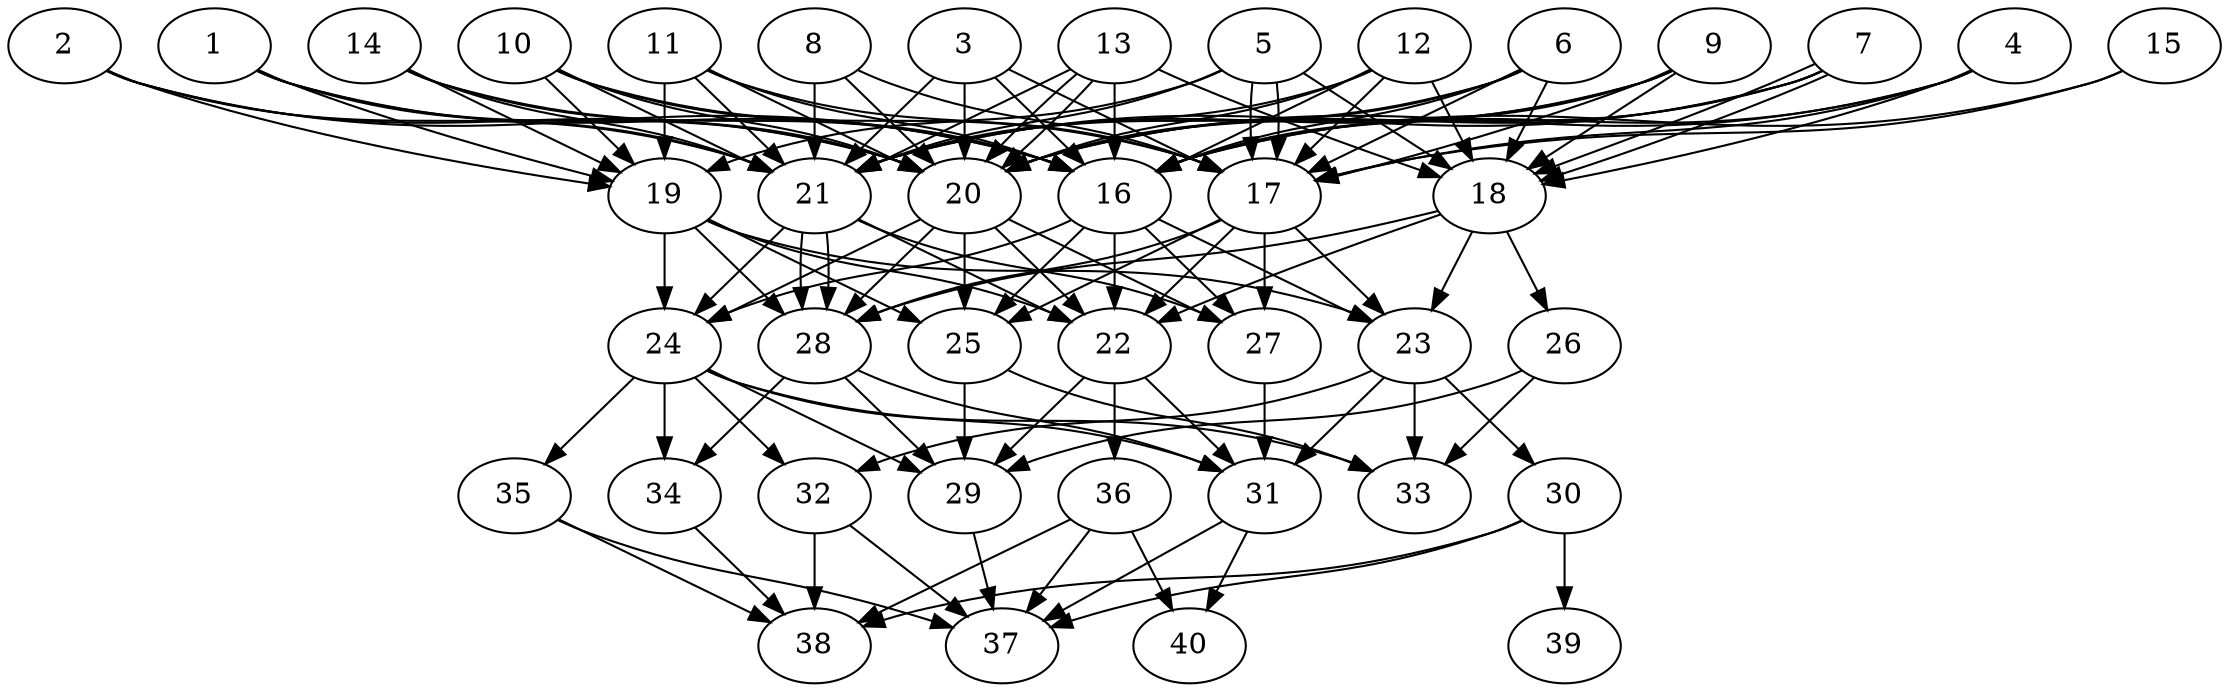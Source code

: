 // DAG automatically generated by daggen at Tue Aug  6 16:28:35 2019
// ./daggen --dot -n 40 --ccr 0.4 --fat 0.7 --regular 0.5 --density 0.9 --mindata 5242880 --maxdata 52428800 
digraph G {
  1 [size="80448000", alpha="0.10", expect_size="32179200"] 
  1 -> 16 [size ="32179200"]
  1 -> 19 [size ="32179200"]
  1 -> 20 [size ="32179200"]
  1 -> 21 [size ="32179200"]
  2 [size="109104640", alpha="0.01", expect_size="43641856"] 
  2 -> 16 [size ="43641856"]
  2 -> 19 [size ="43641856"]
  2 -> 20 [size ="43641856"]
  2 -> 21 [size ="43641856"]
  3 [size="111119360", alpha="0.17", expect_size="44447744"] 
  3 -> 16 [size ="44447744"]
  3 -> 17 [size ="44447744"]
  3 -> 20 [size ="44447744"]
  3 -> 21 [size ="44447744"]
  4 [size="77450240", alpha="0.13", expect_size="30980096"] 
  4 -> 16 [size ="30980096"]
  4 -> 17 [size ="30980096"]
  4 -> 18 [size ="30980096"]
  4 -> 20 [size ="30980096"]
  5 [size="112017920", alpha="0.12", expect_size="44807168"] 
  5 -> 17 [size ="44807168"]
  5 -> 17 [size ="44807168"]
  5 -> 18 [size ="44807168"]
  5 -> 19 [size ="44807168"]
  5 -> 21 [size ="44807168"]
  6 [size="109560320", alpha="0.18", expect_size="43824128"] 
  6 -> 16 [size ="43824128"]
  6 -> 17 [size ="43824128"]
  6 -> 18 [size ="43824128"]
  6 -> 20 [size ="43824128"]
  6 -> 21 [size ="43824128"]
  7 [size="43100160", alpha="0.16", expect_size="17240064"] 
  7 -> 16 [size ="17240064"]
  7 -> 18 [size ="17240064"]
  7 -> 18 [size ="17240064"]
  7 -> 20 [size ="17240064"]
  7 -> 21 [size ="17240064"]
  8 [size="76254720", alpha="0.14", expect_size="30501888"] 
  8 -> 17 [size ="30501888"]
  8 -> 20 [size ="30501888"]
  8 -> 21 [size ="30501888"]
  9 [size="98286080", alpha="0.08", expect_size="39314432"] 
  9 -> 16 [size ="39314432"]
  9 -> 17 [size ="39314432"]
  9 -> 18 [size ="39314432"]
  9 -> 20 [size ="39314432"]
  9 -> 21 [size ="39314432"]
  10 [size="101227520", alpha="0.12", expect_size="40491008"] 
  10 -> 16 [size ="40491008"]
  10 -> 17 [size ="40491008"]
  10 -> 19 [size ="40491008"]
  10 -> 20 [size ="40491008"]
  10 -> 21 [size ="40491008"]
  11 [size="74301440", alpha="0.08", expect_size="29720576"] 
  11 -> 16 [size ="29720576"]
  11 -> 17 [size ="29720576"]
  11 -> 19 [size ="29720576"]
  11 -> 20 [size ="29720576"]
  11 -> 21 [size ="29720576"]
  12 [size="15037440", alpha="0.12", expect_size="6014976"] 
  12 -> 16 [size ="6014976"]
  12 -> 17 [size ="6014976"]
  12 -> 18 [size ="6014976"]
  12 -> 20 [size ="6014976"]
  12 -> 21 [size ="6014976"]
  13 [size="20981760", alpha="0.15", expect_size="8392704"] 
  13 -> 16 [size ="8392704"]
  13 -> 18 [size ="8392704"]
  13 -> 20 [size ="8392704"]
  13 -> 20 [size ="8392704"]
  13 -> 21 [size ="8392704"]
  14 [size="123732480", alpha="0.19", expect_size="49492992"] 
  14 -> 16 [size ="49492992"]
  14 -> 19 [size ="49492992"]
  14 -> 20 [size ="49492992"]
  14 -> 21 [size ="49492992"]
  15 [size="84049920", alpha="0.18", expect_size="33619968"] 
  15 -> 16 [size ="33619968"]
  15 -> 17 [size ="33619968"]
  16 [size="35115520", alpha="0.10", expect_size="14046208"] 
  16 -> 22 [size ="14046208"]
  16 -> 23 [size ="14046208"]
  16 -> 24 [size ="14046208"]
  16 -> 25 [size ="14046208"]
  16 -> 27 [size ="14046208"]
  17 [size="23339520", alpha="0.11", expect_size="9335808"] 
  17 -> 22 [size ="9335808"]
  17 -> 23 [size ="9335808"]
  17 -> 25 [size ="9335808"]
  17 -> 27 [size ="9335808"]
  17 -> 28 [size ="9335808"]
  18 [size="116584960", alpha="0.19", expect_size="46633984"] 
  18 -> 22 [size ="46633984"]
  18 -> 23 [size ="46633984"]
  18 -> 26 [size ="46633984"]
  18 -> 28 [size ="46633984"]
  19 [size="82001920", alpha="0.03", expect_size="32800768"] 
  19 -> 22 [size ="32800768"]
  19 -> 23 [size ="32800768"]
  19 -> 24 [size ="32800768"]
  19 -> 25 [size ="32800768"]
  19 -> 28 [size ="32800768"]
  20 [size="127188480", alpha="0.07", expect_size="50875392"] 
  20 -> 22 [size ="50875392"]
  20 -> 24 [size ="50875392"]
  20 -> 25 [size ="50875392"]
  20 -> 27 [size ="50875392"]
  20 -> 28 [size ="50875392"]
  21 [size="77061120", alpha="0.03", expect_size="30824448"] 
  21 -> 22 [size ="30824448"]
  21 -> 24 [size ="30824448"]
  21 -> 27 [size ="30824448"]
  21 -> 28 [size ="30824448"]
  21 -> 28 [size ="30824448"]
  22 [size="125816320", alpha="0.15", expect_size="50326528"] 
  22 -> 29 [size ="50326528"]
  22 -> 31 [size ="50326528"]
  22 -> 36 [size ="50326528"]
  23 [size="80757760", alpha="0.04", expect_size="32303104"] 
  23 -> 30 [size ="32303104"]
  23 -> 31 [size ="32303104"]
  23 -> 32 [size ="32303104"]
  23 -> 33 [size ="32303104"]
  24 [size="53486080", alpha="0.03", expect_size="21394432"] 
  24 -> 29 [size ="21394432"]
  24 -> 31 [size ="21394432"]
  24 -> 32 [size ="21394432"]
  24 -> 33 [size ="21394432"]
  24 -> 34 [size ="21394432"]
  24 -> 35 [size ="21394432"]
  25 [size="48535040", alpha="0.20", expect_size="19414016"] 
  25 -> 29 [size ="19414016"]
  25 -> 33 [size ="19414016"]
  26 [size="39006720", alpha="0.13", expect_size="15602688"] 
  26 -> 29 [size ="15602688"]
  26 -> 33 [size ="15602688"]
  27 [size="96849920", alpha="0.11", expect_size="38739968"] 
  27 -> 31 [size ="38739968"]
  28 [size="43028480", alpha="0.19", expect_size="17211392"] 
  28 -> 29 [size ="17211392"]
  28 -> 31 [size ="17211392"]
  28 -> 34 [size ="17211392"]
  29 [size="39662080", alpha="0.02", expect_size="15864832"] 
  29 -> 37 [size ="15864832"]
  30 [size="54786560", alpha="0.00", expect_size="21914624"] 
  30 -> 37 [size ="21914624"]
  30 -> 38 [size ="21914624"]
  30 -> 39 [size ="21914624"]
  31 [size="96125440", alpha="0.08", expect_size="38450176"] 
  31 -> 37 [size ="38450176"]
  31 -> 40 [size ="38450176"]
  32 [size="113052160", alpha="0.17", expect_size="45220864"] 
  32 -> 37 [size ="45220864"]
  32 -> 38 [size ="45220864"]
  33 [size="83607040", alpha="0.07", expect_size="33442816"] 
  34 [size="105799680", alpha="0.16", expect_size="42319872"] 
  34 -> 38 [size ="42319872"]
  35 [size="126010880", alpha="0.17", expect_size="50404352"] 
  35 -> 37 [size ="50404352"]
  35 -> 38 [size ="50404352"]
  36 [size="125189120", alpha="0.01", expect_size="50075648"] 
  36 -> 37 [size ="50075648"]
  36 -> 38 [size ="50075648"]
  36 -> 40 [size ="50075648"]
  37 [size="81817600", alpha="0.07", expect_size="32727040"] 
  38 [size="25896960", alpha="0.11", expect_size="10358784"] 
  39 [size="20574720", alpha="0.07", expect_size="8229888"] 
  40 [size="33064960", alpha="0.01", expect_size="13225984"] 
}
